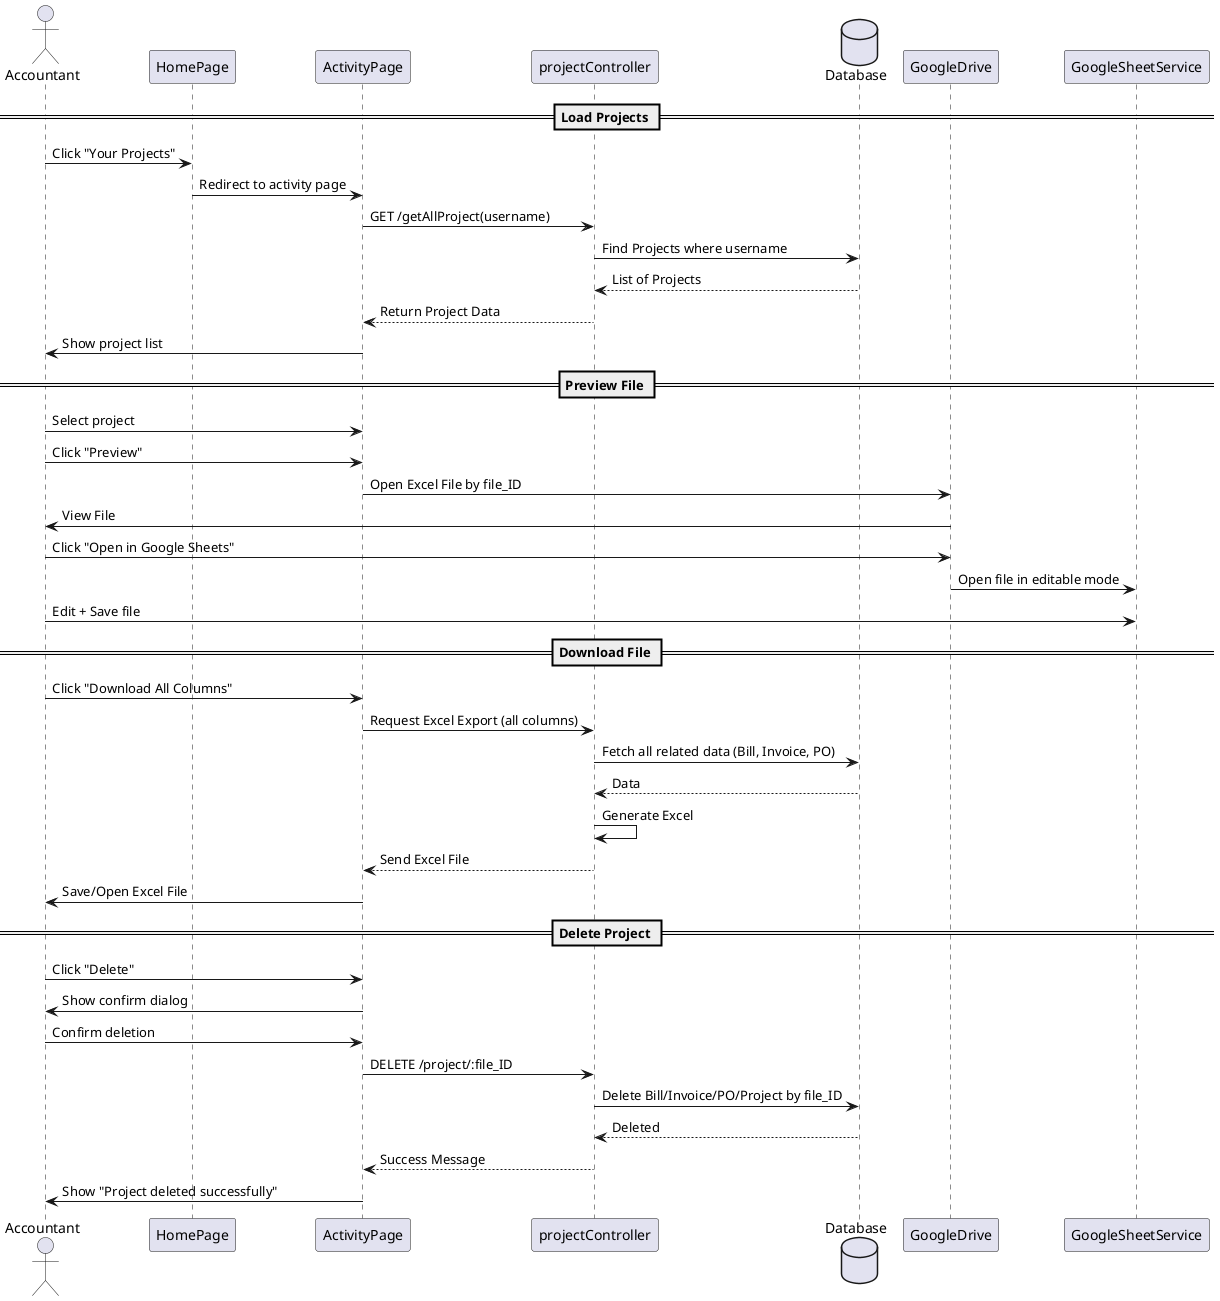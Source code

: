 @startuml
actor Accountant
participant HomePage
participant ActivityPage
participant projectController
database Database
participant GoogleDrive
participant GoogleSheetService

== Load Projects ==
Accountant -> HomePage : Click "Your Projects"
HomePage -> ActivityPage : Redirect to activity page
ActivityPage -> projectController : GET /getAllProject(username)
projectController -> Database : Find Projects where username
Database --> projectController : List of Projects
projectController --> ActivityPage : Return Project Data
ActivityPage -> Accountant : Show project list

== Preview File ==
Accountant -> ActivityPage : Select project
Accountant -> ActivityPage : Click "Preview"
ActivityPage -> GoogleDrive : Open Excel File by file_ID
GoogleDrive -> Accountant : View File

Accountant -> GoogleDrive : Click "Open in Google Sheets"
GoogleDrive -> GoogleSheetService : Open file in editable mode
Accountant -> GoogleSheetService : Edit + Save file

== Download File ==
Accountant -> ActivityPage : Click "Download All Columns"
ActivityPage -> projectController : Request Excel Export (all columns)
projectController -> Database : Fetch all related data (Bill, Invoice, PO)
Database --> projectController : Data
projectController -> projectController : Generate Excel
projectController --> ActivityPage : Send Excel File
ActivityPage -> Accountant : Save/Open Excel File

== Delete Project ==
Accountant -> ActivityPage : Click "Delete"
ActivityPage -> Accountant : Show confirm dialog
Accountant -> ActivityPage : Confirm deletion
ActivityPage -> projectController : DELETE /project/:file_ID
projectController -> Database : Delete Bill/Invoice/PO/Project by file_ID
Database --> projectController : Deleted
projectController --> ActivityPage : Success Message
ActivityPage -> Accountant : Show "Project deleted successfully"
@enduml